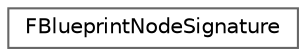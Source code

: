 digraph "Graphical Class Hierarchy"
{
 // INTERACTIVE_SVG=YES
 // LATEX_PDF_SIZE
  bgcolor="transparent";
  edge [fontname=Helvetica,fontsize=10,labelfontname=Helvetica,labelfontsize=10];
  node [fontname=Helvetica,fontsize=10,shape=box,height=0.2,width=0.4];
  rankdir="LR";
  Node0 [id="Node000000",label="FBlueprintNodeSignature",height=0.2,width=0.4,color="grey40", fillcolor="white", style="filled",URL="$d9/da2/structFBlueprintNodeSignature.html",tooltip=" "];
}
